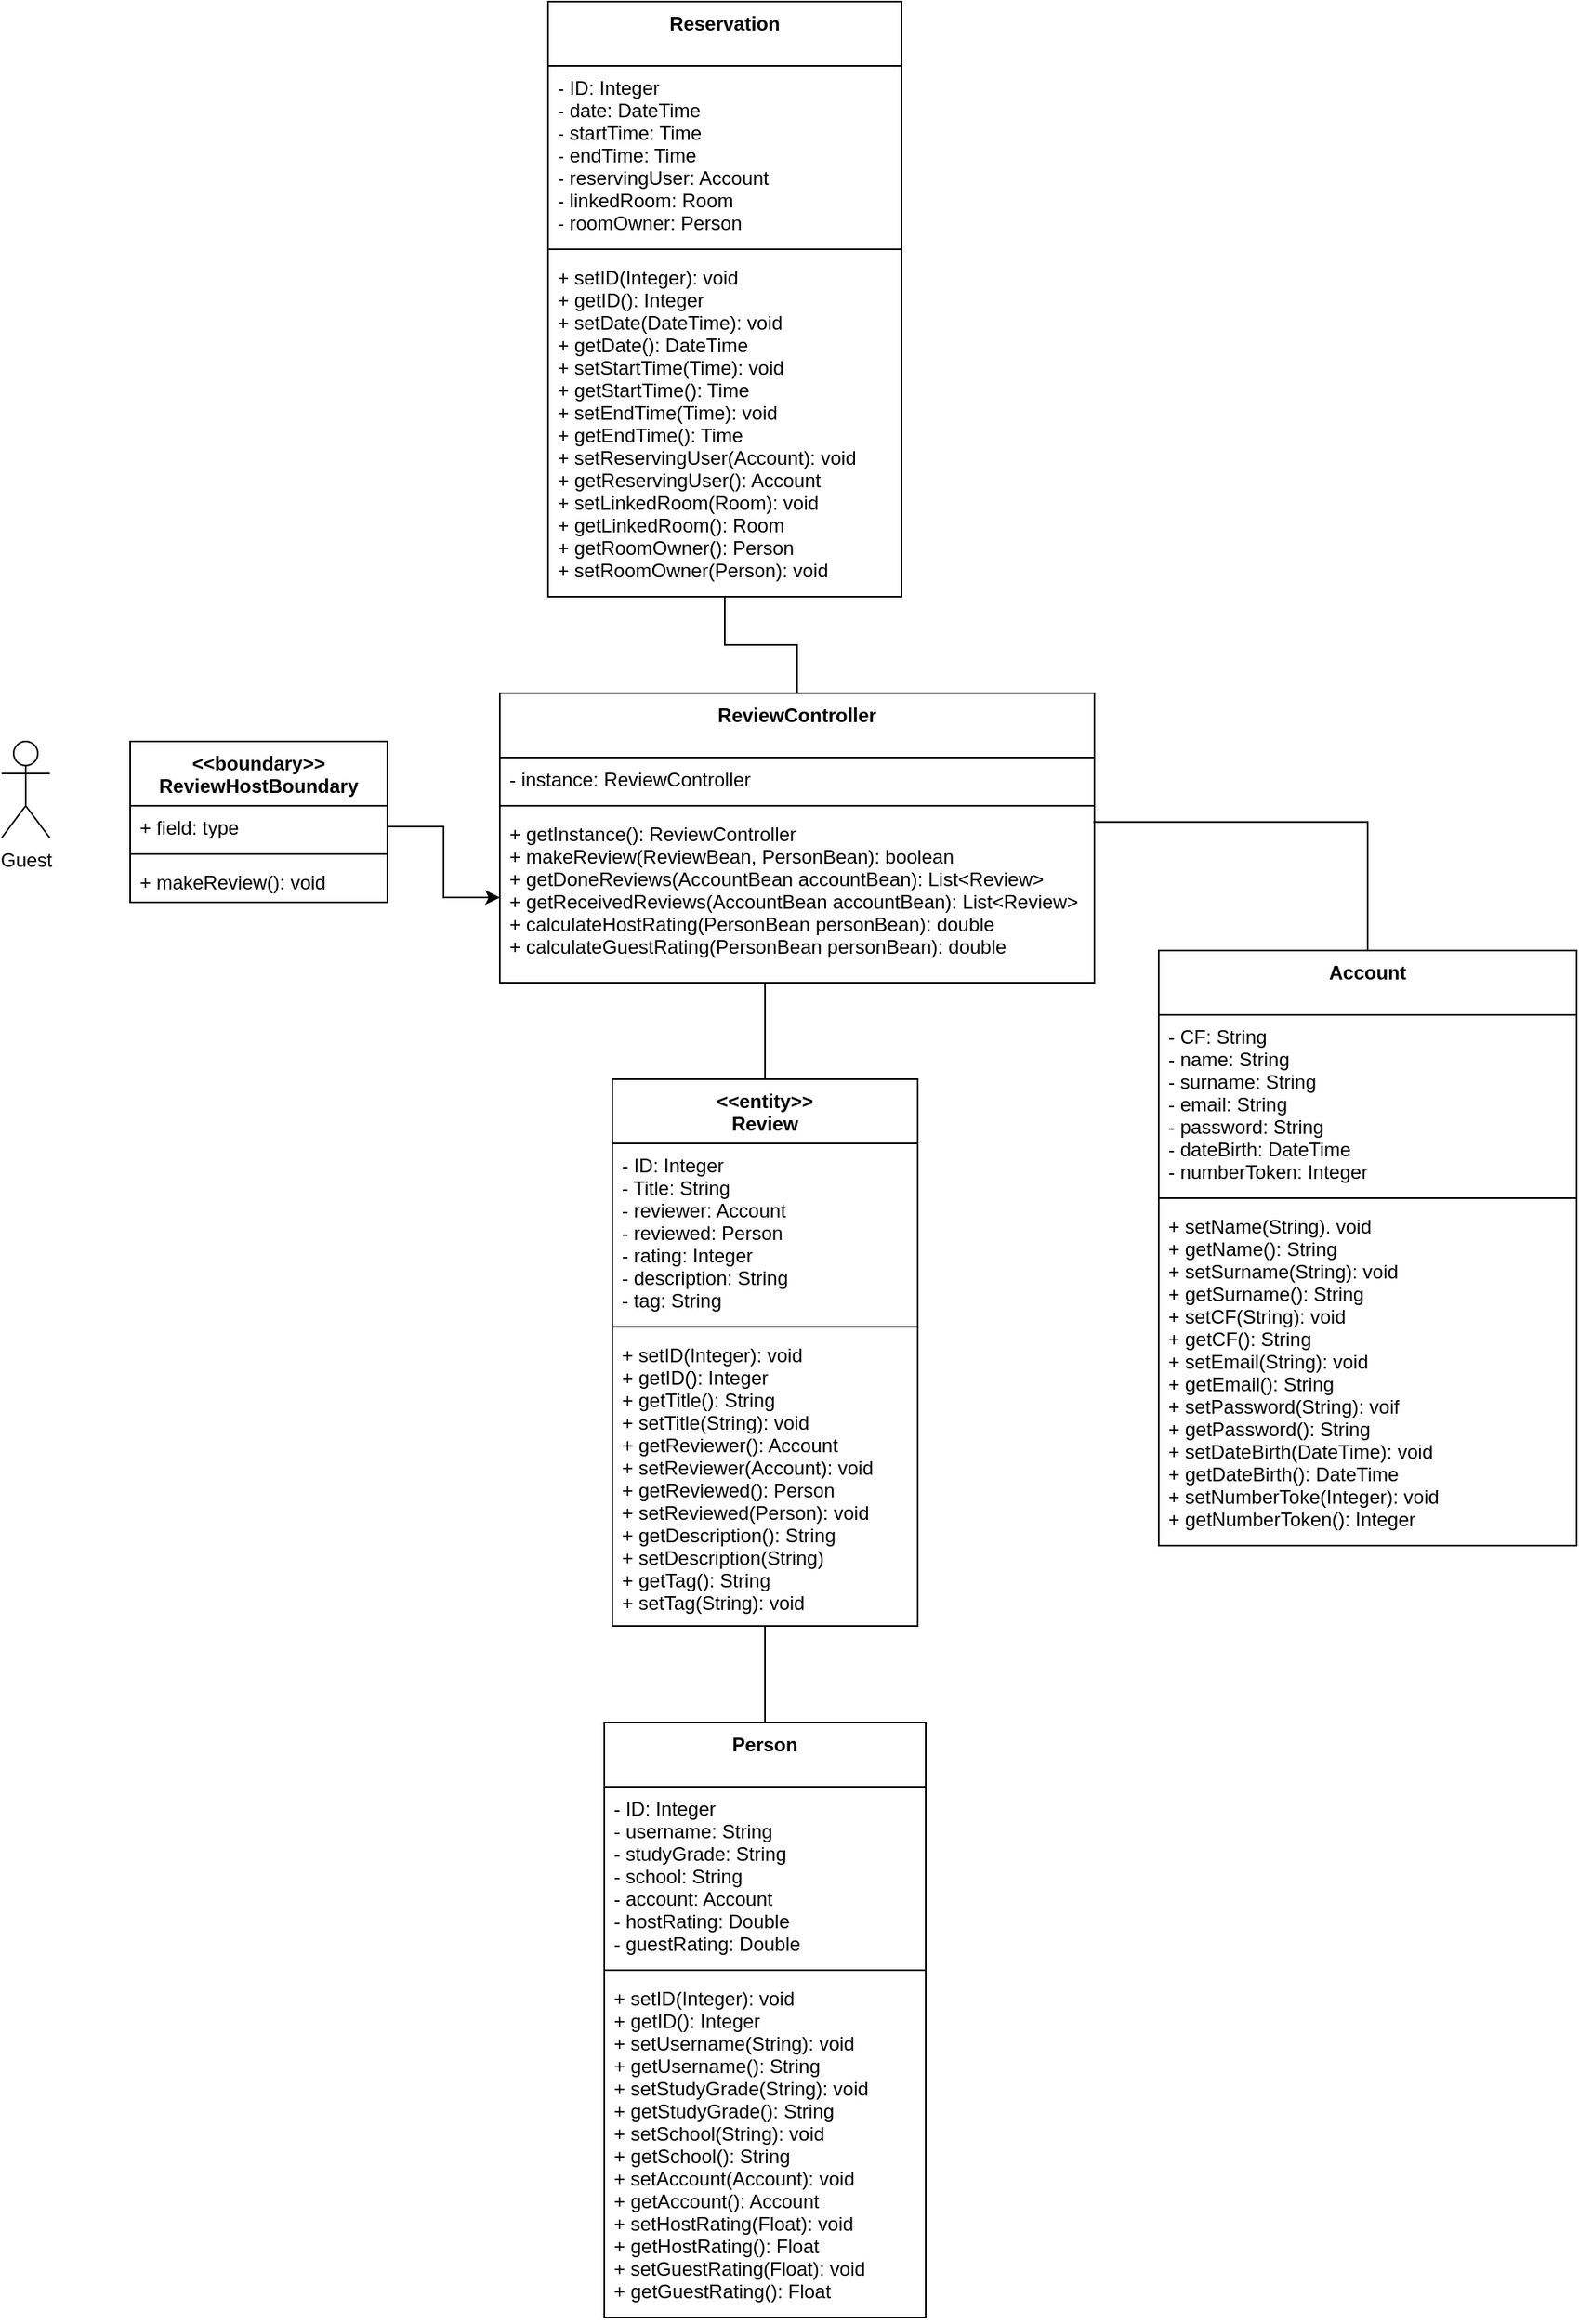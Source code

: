 <mxfile version="14.3.0" type="github">
  <diagram id="09jijmmeEL49xiMSb2o-" name="Page-1">
    <mxGraphModel dx="2230" dy="1164" grid="1" gridSize="10" guides="1" tooltips="1" connect="1" arrows="1" fold="1" page="1" pageScale="1" pageWidth="1169" pageHeight="827" math="0" shadow="0">
      <root>
        <mxCell id="0" />
        <mxCell id="1" parent="0" />
        <mxCell id="DUrG6-pXYDQIY_fJw-mi-6" value="Guest" style="shape=umlActor;verticalLabelPosition=bottom;verticalAlign=top;html=1;outlineConnect=0;" parent="1" vertex="1">
          <mxGeometry x="100" y="540" width="30" height="60" as="geometry" />
        </mxCell>
        <mxCell id="DUrG6-pXYDQIY_fJw-mi-7" value="&lt;&lt;boundary&gt;&gt;&#xa;ReviewHostBoundary" style="swimlane;fontStyle=1;align=center;verticalAlign=top;childLayout=stackLayout;horizontal=1;startSize=40;horizontalStack=0;resizeParent=1;resizeParentMax=0;resizeLast=0;collapsible=1;marginBottom=0;" parent="1" vertex="1">
          <mxGeometry x="180" y="540" width="160" height="100" as="geometry" />
        </mxCell>
        <mxCell id="DUrG6-pXYDQIY_fJw-mi-8" value="+ field: type" style="text;strokeColor=none;fillColor=none;align=left;verticalAlign=top;spacingLeft=4;spacingRight=4;overflow=hidden;rotatable=0;points=[[0,0.5],[1,0.5]];portConstraint=eastwest;" parent="DUrG6-pXYDQIY_fJw-mi-7" vertex="1">
          <mxGeometry y="40" width="160" height="26" as="geometry" />
        </mxCell>
        <mxCell id="DUrG6-pXYDQIY_fJw-mi-9" value="" style="line;strokeWidth=1;fillColor=none;align=left;verticalAlign=middle;spacingTop=-1;spacingLeft=3;spacingRight=3;rotatable=0;labelPosition=right;points=[];portConstraint=eastwest;" parent="DUrG6-pXYDQIY_fJw-mi-7" vertex="1">
          <mxGeometry y="66" width="160" height="8" as="geometry" />
        </mxCell>
        <mxCell id="DUrG6-pXYDQIY_fJw-mi-10" value="+ makeReview(): void" style="text;strokeColor=none;fillColor=none;align=left;verticalAlign=top;spacingLeft=4;spacingRight=4;overflow=hidden;rotatable=0;points=[[0,0.5],[1,0.5]];portConstraint=eastwest;" parent="DUrG6-pXYDQIY_fJw-mi-7" vertex="1">
          <mxGeometry y="74" width="160" height="26" as="geometry" />
        </mxCell>
        <mxCell id="0lNdttf4ZYh0wJYcnRF4-9" style="edgeStyle=orthogonalEdgeStyle;rounded=0;orthogonalLoop=1;jettySize=auto;html=1;entryX=0.5;entryY=0.998;entryDx=0;entryDy=0;entryPerimeter=0;exitX=0.5;exitY=0;exitDx=0;exitDy=0;endArrow=none;endFill=0;" parent="1" source="0lNdttf4ZYh0wJYcnRF4-10" target="0lNdttf4ZYh0wJYcnRF4-4" edge="1">
          <mxGeometry relative="1" as="geometry">
            <mxPoint x="550" y="500" as="sourcePoint" />
          </mxGeometry>
        </mxCell>
        <mxCell id="0lNdttf4ZYh0wJYcnRF4-14" style="edgeStyle=orthogonalEdgeStyle;rounded=0;orthogonalLoop=1;jettySize=auto;html=1;entryX=0.446;entryY=1;entryDx=0;entryDy=0;entryPerimeter=0;endArrow=none;endFill=0;" parent="1" source="4nNfvsDVkFAxNqIKHBWq-3" target="0lNdttf4ZYh0wJYcnRF4-13" edge="1">
          <mxGeometry relative="1" as="geometry" />
        </mxCell>
        <mxCell id="4nNfvsDVkFAxNqIKHBWq-3" value="&lt;&lt;entity&gt;&gt;&#xa;Review" style="swimlane;fontStyle=1;align=center;verticalAlign=top;childLayout=stackLayout;horizontal=1;startSize=40;horizontalStack=0;resizeParent=1;resizeParentMax=0;resizeLast=0;collapsible=1;marginBottom=0;" parent="1" vertex="1">
          <mxGeometry x="480" y="750" width="190" height="340" as="geometry" />
        </mxCell>
        <mxCell id="4nNfvsDVkFAxNqIKHBWq-4" value="- ID: Integer&#xa;- Title: String&#xa;- reviewer: Account&#xa;- reviewed: Person&#xa;- rating: Integer&#xa;- description: String&#xa;- tag: String" style="text;strokeColor=none;fillColor=none;align=left;verticalAlign=top;spacingLeft=4;spacingRight=4;overflow=hidden;rotatable=0;points=[[0,0.5],[1,0.5]];portConstraint=eastwest;" parent="4nNfvsDVkFAxNqIKHBWq-3" vertex="1">
          <mxGeometry y="40" width="190" height="110" as="geometry" />
        </mxCell>
        <mxCell id="4nNfvsDVkFAxNqIKHBWq-5" value="" style="line;strokeWidth=1;fillColor=none;align=left;verticalAlign=middle;spacingTop=-1;spacingLeft=3;spacingRight=3;rotatable=0;labelPosition=right;points=[];portConstraint=eastwest;" parent="4nNfvsDVkFAxNqIKHBWq-3" vertex="1">
          <mxGeometry y="150" width="190" height="8" as="geometry" />
        </mxCell>
        <mxCell id="4nNfvsDVkFAxNqIKHBWq-6" value="+ setID(Integer): void&#xa;+ getID(): Integer&#xa;+ getTitle(): String&#xa;+ setTitle(String): void&#xa;+ getReviewer(): Account&#xa;+ setReviewer(Account): void&#xa;+ getReviewed(): Person&#xa;+ setReviewed(Person): void&#xa;+ getDescription(): String&#xa;+ setDescription(String)&#xa;+ getTag(): String&#xa;+ setTag(String): void" style="text;strokeColor=none;fillColor=none;align=left;verticalAlign=top;spacingLeft=4;spacingRight=4;overflow=hidden;rotatable=0;points=[[0,0.5],[1,0.5]];portConstraint=eastwest;" parent="4nNfvsDVkFAxNqIKHBWq-3" vertex="1">
          <mxGeometry y="158" width="190" height="182" as="geometry" />
        </mxCell>
        <mxCell id="4nNfvsDVkFAxNqIKHBWq-22" style="edgeStyle=orthogonalEdgeStyle;rounded=0;orthogonalLoop=1;jettySize=auto;html=1;endArrow=none;endFill=0;exitX=0.5;exitY=0;exitDx=0;exitDy=0;entryX=0.998;entryY=0.058;entryDx=0;entryDy=0;entryPerimeter=0;" parent="1" source="0lNdttf4ZYh0wJYcnRF4-5" target="0lNdttf4ZYh0wJYcnRF4-13" edge="1">
          <mxGeometry relative="1" as="geometry">
            <mxPoint x="870" y="660" as="sourcePoint" />
            <mxPoint x="890" y="580" as="targetPoint" />
          </mxGeometry>
        </mxCell>
        <mxCell id="4nNfvsDVkFAxNqIKHBWq-19" style="edgeStyle=orthogonalEdgeStyle;rounded=0;orthogonalLoop=1;jettySize=auto;html=1;entryX=0.5;entryY=1;entryDx=0;entryDy=0;entryPerimeter=0;endArrow=none;endFill=0;exitX=0.5;exitY=0;exitDx=0;exitDy=0;" parent="1" source="0lNdttf4ZYh0wJYcnRF4-17" target="4nNfvsDVkFAxNqIKHBWq-6" edge="1">
          <mxGeometry relative="1" as="geometry">
            <mxPoint x="575" y="1140" as="sourcePoint" />
          </mxGeometry>
        </mxCell>
        <mxCell id="0lNdttf4ZYh0wJYcnRF4-1" value="Reservation" style="swimlane;fontStyle=1;align=center;verticalAlign=top;childLayout=stackLayout;horizontal=1;startSize=40;horizontalStack=0;resizeParent=1;resizeParentMax=0;resizeLast=0;collapsible=1;marginBottom=0;" parent="1" vertex="1">
          <mxGeometry x="440" y="80" width="220" height="370" as="geometry" />
        </mxCell>
        <mxCell id="0lNdttf4ZYh0wJYcnRF4-2" value="- ID: Integer&#xa;- date: DateTime&#xa;- startTime: Time&#xa;- endTime: Time&#xa;- reservingUser: Account&#xa;- linkedRoom: Room&#xa;- roomOwner: Person" style="text;strokeColor=none;fillColor=none;align=left;verticalAlign=top;spacingLeft=4;spacingRight=4;overflow=hidden;rotatable=0;points=[[0,0.5],[1,0.5]];portConstraint=eastwest;" parent="0lNdttf4ZYh0wJYcnRF4-1" vertex="1">
          <mxGeometry y="40" width="220" height="110" as="geometry" />
        </mxCell>
        <mxCell id="0lNdttf4ZYh0wJYcnRF4-3" value="" style="line;strokeWidth=1;fillColor=none;align=left;verticalAlign=middle;spacingTop=-1;spacingLeft=3;spacingRight=3;rotatable=0;labelPosition=right;points=[];portConstraint=eastwest;" parent="0lNdttf4ZYh0wJYcnRF4-1" vertex="1">
          <mxGeometry y="150" width="220" height="8" as="geometry" />
        </mxCell>
        <mxCell id="0lNdttf4ZYh0wJYcnRF4-4" value="+ setID(Integer): void &#xa;+ getID(): Integer&#xa;+ setDate(DateTime): void&#xa;+ getDate(): DateTime&#xa;+ setStartTime(Time): void&#xa;+ getStartTime(): Time&#xa;+ setEndTime(Time): void&#xa;+ getEndTime(): Time&#xa;+ setReservingUser(Account): void&#xa;+ getReservingUser(): Account&#xa;+ setLinkedRoom(Room): void&#xa;+ getLinkedRoom(): Room&#xa;+ getRoomOwner(): Person&#xa;+ setRoomOwner(Person): void&#xa;" style="text;strokeColor=none;fillColor=none;align=left;verticalAlign=top;spacingLeft=4;spacingRight=4;overflow=hidden;rotatable=0;points=[[0,0.5],[1,0.5]];portConstraint=eastwest;" parent="0lNdttf4ZYh0wJYcnRF4-1" vertex="1">
          <mxGeometry y="158" width="220" height="212" as="geometry" />
        </mxCell>
        <mxCell id="0lNdttf4ZYh0wJYcnRF4-5" value="Account" style="swimlane;fontStyle=1;align=center;verticalAlign=top;childLayout=stackLayout;horizontal=1;startSize=40;horizontalStack=0;resizeParent=1;resizeParentMax=0;resizeLast=0;collapsible=1;marginBottom=0;" parent="1" vertex="1">
          <mxGeometry x="820" y="670" width="260" height="370" as="geometry" />
        </mxCell>
        <mxCell id="0lNdttf4ZYh0wJYcnRF4-6" value="- CF: String&#xa;- name: String&#xa;- surname: String&#xa;- email: String&#xa;- password: String&#xa;- dateBirth: DateTime&#xa;- numberToken: Integer&#xa;" style="text;strokeColor=none;fillColor=none;align=left;verticalAlign=top;spacingLeft=4;spacingRight=4;overflow=hidden;rotatable=0;points=[[0,0.5],[1,0.5]];portConstraint=eastwest;" parent="0lNdttf4ZYh0wJYcnRF4-5" vertex="1">
          <mxGeometry y="40" width="260" height="110" as="geometry" />
        </mxCell>
        <mxCell id="0lNdttf4ZYh0wJYcnRF4-7" value="" style="line;strokeWidth=1;fillColor=none;align=left;verticalAlign=middle;spacingTop=-1;spacingLeft=3;spacingRight=3;rotatable=0;labelPosition=right;points=[];portConstraint=eastwest;" parent="0lNdttf4ZYh0wJYcnRF4-5" vertex="1">
          <mxGeometry y="150" width="260" height="8" as="geometry" />
        </mxCell>
        <mxCell id="0lNdttf4ZYh0wJYcnRF4-8" value="+ setName(String). void&#xa;+ getName(): String&#xa;+ setSurname(String): void&#xa;+ getSurname(): String&#xa;+ setCF(String): void&#xa;+ getCF(): String&#xa;+ setEmail(String): void&#xa;+ getEmail(): String&#xa;+ setPassword(String): voif&#xa;+ getPassword(): String&#xa;+ setDateBirth(DateTime): void&#xa;+ getDateBirth(): DateTime&#xa;+ setNumberToke(Integer): void&#xa;+ getNumberToken(): Integer" style="text;strokeColor=none;fillColor=none;align=left;verticalAlign=top;spacingLeft=4;spacingRight=4;overflow=hidden;rotatable=0;points=[[0,0.5],[1,0.5]];portConstraint=eastwest;" parent="0lNdttf4ZYh0wJYcnRF4-5" vertex="1">
          <mxGeometry y="158" width="260" height="212" as="geometry" />
        </mxCell>
        <mxCell id="0lNdttf4ZYh0wJYcnRF4-10" value="ReviewController" style="swimlane;fontStyle=1;align=center;verticalAlign=top;childLayout=stackLayout;horizontal=1;startSize=40;horizontalStack=0;resizeParent=1;resizeParentMax=0;resizeLast=0;collapsible=1;marginBottom=0;" parent="1" vertex="1">
          <mxGeometry x="410" y="510" width="370" height="180" as="geometry">
            <mxRectangle x="490" y="250" width="160" height="40" as="alternateBounds" />
          </mxGeometry>
        </mxCell>
        <mxCell id="0lNdttf4ZYh0wJYcnRF4-11" value="- instance: ReviewController" style="text;strokeColor=none;fillColor=none;align=left;verticalAlign=top;spacingLeft=4;spacingRight=4;overflow=hidden;rotatable=0;points=[[0,0.5],[1,0.5]];portConstraint=eastwest;" parent="0lNdttf4ZYh0wJYcnRF4-10" vertex="1">
          <mxGeometry y="40" width="370" height="26" as="geometry" />
        </mxCell>
        <mxCell id="0lNdttf4ZYh0wJYcnRF4-12" value="" style="line;strokeWidth=1;fillColor=none;align=left;verticalAlign=middle;spacingTop=-1;spacingLeft=3;spacingRight=3;rotatable=0;labelPosition=right;points=[];portConstraint=eastwest;" parent="0lNdttf4ZYh0wJYcnRF4-10" vertex="1">
          <mxGeometry y="66" width="370" height="8" as="geometry" />
        </mxCell>
        <mxCell id="0lNdttf4ZYh0wJYcnRF4-13" value="+ getInstance(): ReviewController&#xa;+ makeReview(ReviewBean, PersonBean): boolean&#xa;+ getDoneReviews(AccountBean accountBean): List&lt;Review&gt;&#xa;+ getReceivedReviews(AccountBean accountBean): List&lt;Review&gt;&#xa;+ calculateHostRating(PersonBean personBean): double&#xa;+ calculateGuestRating(PersonBean personBean): double" style="text;strokeColor=none;fillColor=none;align=left;verticalAlign=top;spacingLeft=4;spacingRight=4;overflow=hidden;rotatable=0;points=[[0,0.5],[1,0.5]];portConstraint=eastwest;" parent="0lNdttf4ZYh0wJYcnRF4-10" vertex="1">
          <mxGeometry y="74" width="370" height="106" as="geometry" />
        </mxCell>
        <mxCell id="0lNdttf4ZYh0wJYcnRF4-17" value="Person" style="swimlane;fontStyle=1;align=center;verticalAlign=top;childLayout=stackLayout;horizontal=1;startSize=40;horizontalStack=0;resizeParent=1;resizeParentMax=0;resizeLast=0;collapsible=1;marginBottom=0;" parent="1" vertex="1">
          <mxGeometry x="475" y="1150" width="200" height="370" as="geometry" />
        </mxCell>
        <mxCell id="0lNdttf4ZYh0wJYcnRF4-18" value="- ID: Integer&#xa;- username: String&#xa;- studyGrade: String&#xa;- school: String&#xa;- account: Account&#xa;- hostRating: Double&#xa;- guestRating: Double" style="text;strokeColor=none;fillColor=none;align=left;verticalAlign=top;spacingLeft=4;spacingRight=4;overflow=hidden;rotatable=0;points=[[0,0.5],[1,0.5]];portConstraint=eastwest;" parent="0lNdttf4ZYh0wJYcnRF4-17" vertex="1">
          <mxGeometry y="40" width="200" height="110" as="geometry" />
        </mxCell>
        <mxCell id="0lNdttf4ZYh0wJYcnRF4-19" value="" style="line;strokeWidth=1;fillColor=none;align=left;verticalAlign=middle;spacingTop=-1;spacingLeft=3;spacingRight=3;rotatable=0;labelPosition=right;points=[];portConstraint=eastwest;" parent="0lNdttf4ZYh0wJYcnRF4-17" vertex="1">
          <mxGeometry y="150" width="200" height="8" as="geometry" />
        </mxCell>
        <mxCell id="0lNdttf4ZYh0wJYcnRF4-20" value="+ setID(Integer): void&#xa;+ getID(): Integer&#xa;+ setUsername(String): void&#xa;+ getUsername(): String&#xa;+ setStudyGrade(String): void&#xa;+ getStudyGrade(): String&#xa;+ setSchool(String): void&#xa;+ getSchool(): String&#xa;+ setAccount(Account): void&#xa;+ getAccount(): Account&#xa;+ setHostRating(Float): void&#xa;+ getHostRating(): Float&#xa;+ setGuestRating(Float): void&#xa;+ getGuestRating(): Float" style="text;strokeColor=none;fillColor=none;align=left;verticalAlign=top;spacingLeft=4;spacingRight=4;overflow=hidden;rotatable=0;points=[[0,0.5],[1,0.5]];portConstraint=eastwest;" parent="0lNdttf4ZYh0wJYcnRF4-17" vertex="1">
          <mxGeometry y="158" width="200" height="212" as="geometry" />
        </mxCell>
        <mxCell id="gEJDVYfN1X7kcfs_VrEn-1" style="edgeStyle=orthogonalEdgeStyle;rounded=0;orthogonalLoop=1;jettySize=auto;html=1;entryX=0;entryY=0.5;entryDx=0;entryDy=0;" edge="1" parent="1" source="DUrG6-pXYDQIY_fJw-mi-8" target="0lNdttf4ZYh0wJYcnRF4-13">
          <mxGeometry relative="1" as="geometry" />
        </mxCell>
      </root>
    </mxGraphModel>
  </diagram>
</mxfile>
